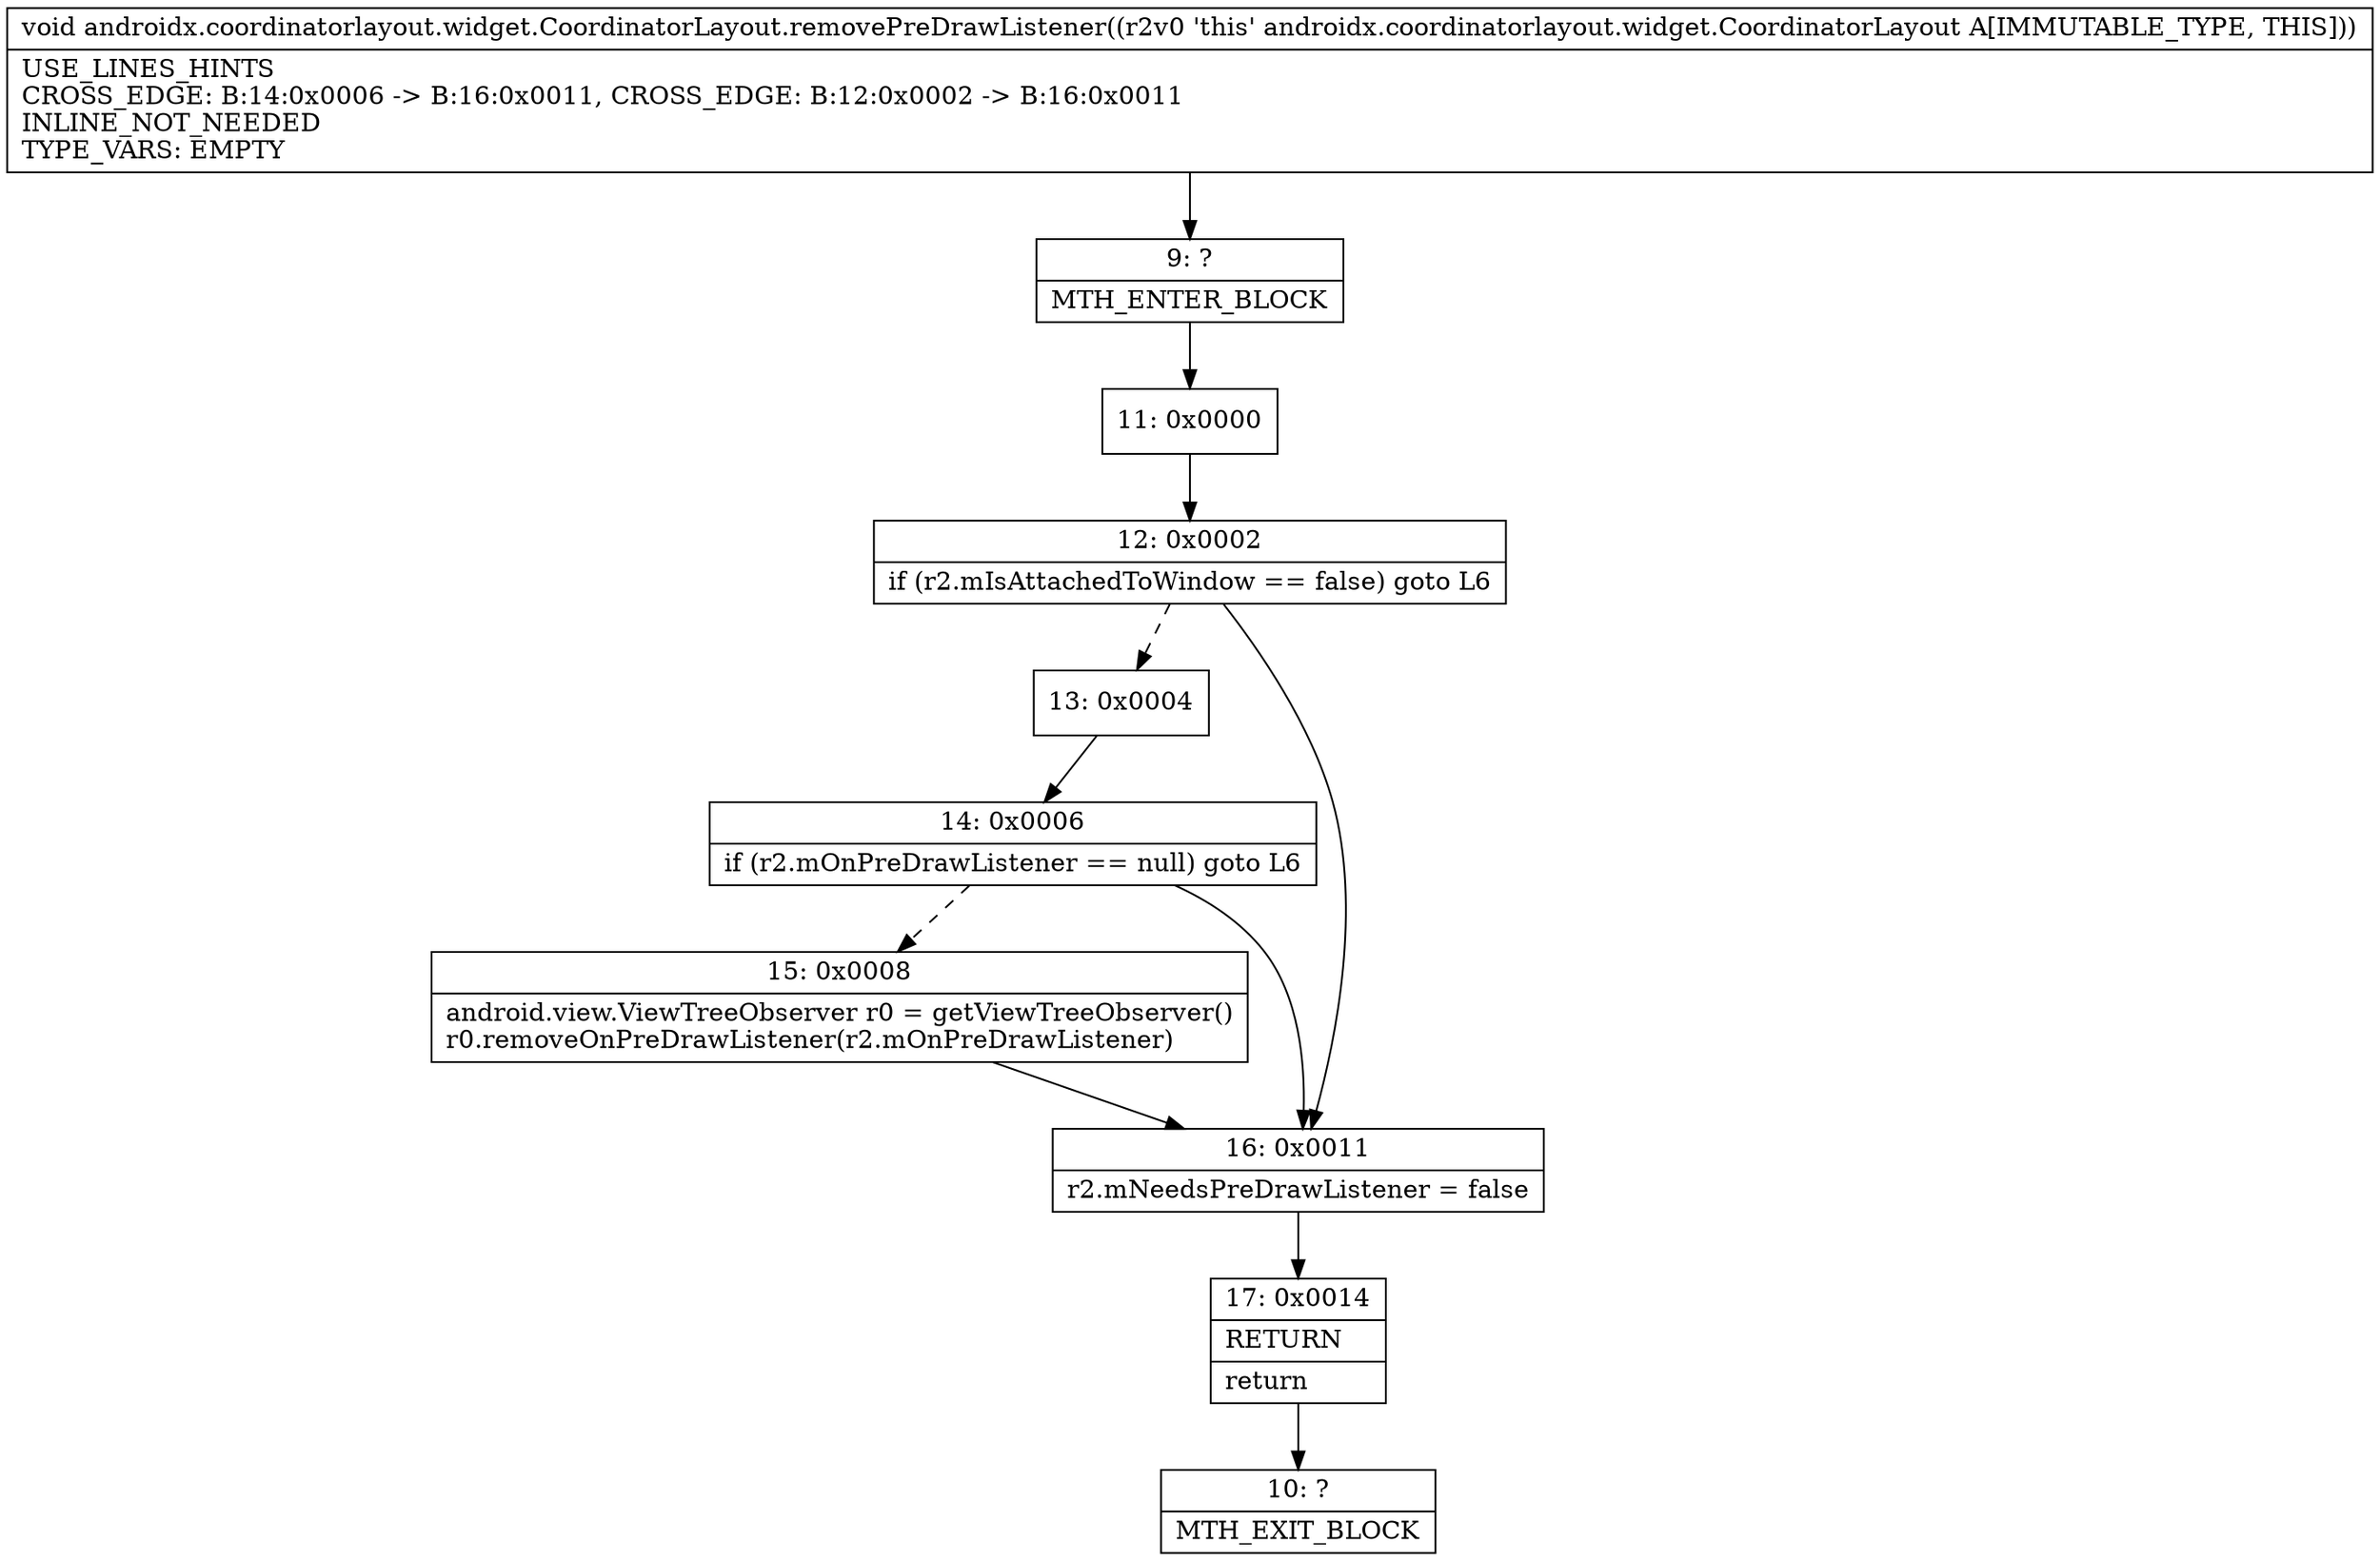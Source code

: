 digraph "CFG forandroidx.coordinatorlayout.widget.CoordinatorLayout.removePreDrawListener()V" {
Node_9 [shape=record,label="{9\:\ ?|MTH_ENTER_BLOCK\l}"];
Node_11 [shape=record,label="{11\:\ 0x0000}"];
Node_12 [shape=record,label="{12\:\ 0x0002|if (r2.mIsAttachedToWindow == false) goto L6\l}"];
Node_13 [shape=record,label="{13\:\ 0x0004}"];
Node_14 [shape=record,label="{14\:\ 0x0006|if (r2.mOnPreDrawListener == null) goto L6\l}"];
Node_15 [shape=record,label="{15\:\ 0x0008|android.view.ViewTreeObserver r0 = getViewTreeObserver()\lr0.removeOnPreDrawListener(r2.mOnPreDrawListener)\l}"];
Node_16 [shape=record,label="{16\:\ 0x0011|r2.mNeedsPreDrawListener = false\l}"];
Node_17 [shape=record,label="{17\:\ 0x0014|RETURN\l|return\l}"];
Node_10 [shape=record,label="{10\:\ ?|MTH_EXIT_BLOCK\l}"];
MethodNode[shape=record,label="{void androidx.coordinatorlayout.widget.CoordinatorLayout.removePreDrawListener((r2v0 'this' androidx.coordinatorlayout.widget.CoordinatorLayout A[IMMUTABLE_TYPE, THIS]))  | USE_LINES_HINTS\lCROSS_EDGE: B:14:0x0006 \-\> B:16:0x0011, CROSS_EDGE: B:12:0x0002 \-\> B:16:0x0011\lINLINE_NOT_NEEDED\lTYPE_VARS: EMPTY\l}"];
MethodNode -> Node_9;Node_9 -> Node_11;
Node_11 -> Node_12;
Node_12 -> Node_13[style=dashed];
Node_12 -> Node_16;
Node_13 -> Node_14;
Node_14 -> Node_15[style=dashed];
Node_14 -> Node_16;
Node_15 -> Node_16;
Node_16 -> Node_17;
Node_17 -> Node_10;
}

